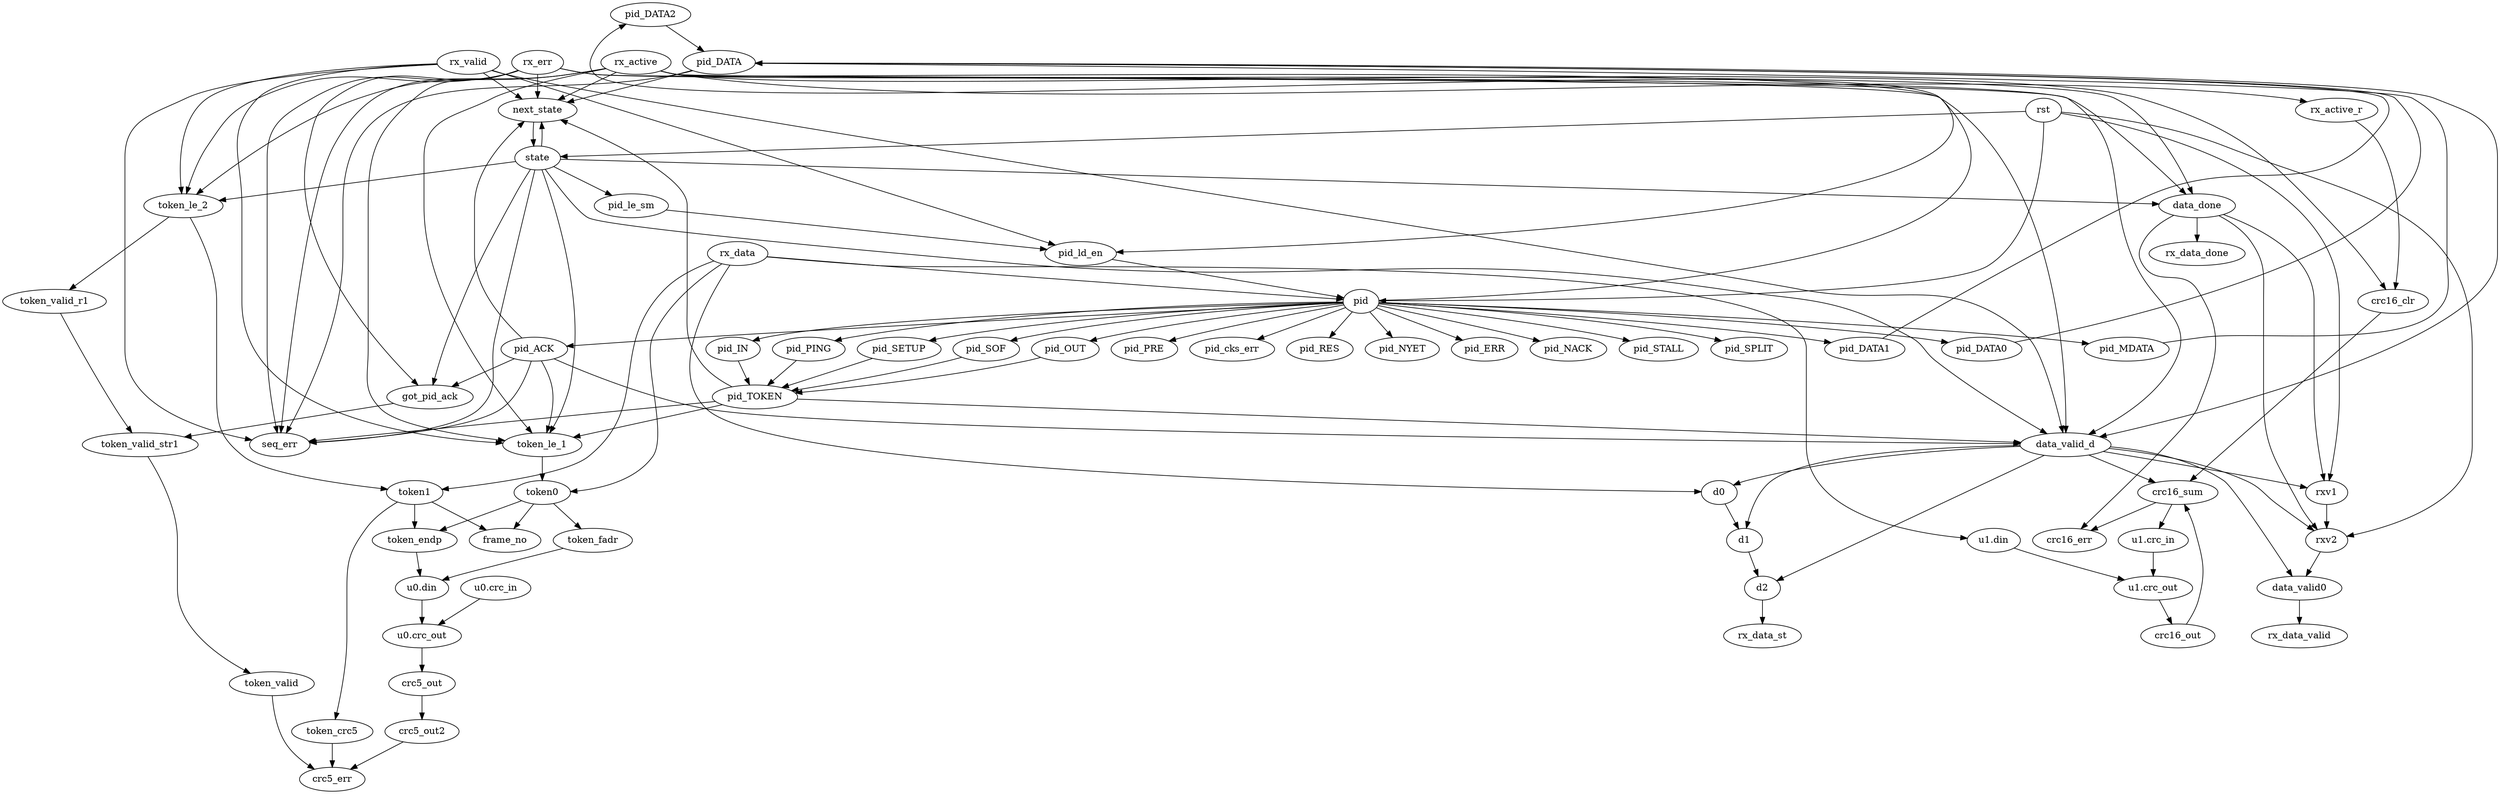 strict digraph "()" {
	pid_DATA2 -> pid_DATA	 [weight=1.0];
	pid_DATA1 -> pid_DATA	 [weight=1.0];
	rst -> state	 [weight=2.0];
	rst -> rxv1	 [weight=3.0];
	rst -> rxv2	 [weight=3.0];
	rst -> pid	 [weight=2.0];
	d2 -> rx_data_st	 [weight=1.0];
	d0 -> d1	 [weight=1.0];
	d1 -> d2	 [weight=1.0];
	pid_DATA0 -> pid_DATA	 [weight=1.0];
	pid_ACK -> next_state	 [weight=4.0];
	pid_ACK -> token_le_1	 [weight=1.0];
	pid_ACK -> got_pid_ack	 [weight=1.0];
	pid_ACK -> data_valid_d	 [weight=1.0];
	pid_ACK -> seq_err	 [weight=1.0];
	next_state -> state	 [weight=1.0];
	token_valid -> crc5_err	 [weight=1.0];
	pid_PING -> pid_TOKEN	 [weight=1.0];
	crc16_clr -> crc16_sum	 [weight=2.0];
	token_le_1 -> token0	 [weight=1.0];
	pid_DATA -> next_state	 [weight=3.0];
	pid_DATA -> data_valid_d	 [weight=1.0];
	pid_DATA -> seq_err	 [weight=2.0];
	"u1.crc_out" -> crc16_out	 [weight=1.0];
	"u0.crc_out" -> crc5_out	 [weight=1.0];
	state -> next_state	 [weight=9.0];
	state -> token_le_1	 [weight=1.0];
	state -> data_done	 [weight=1.0];
	state -> got_pid_ack	 [weight=1.0];
	state -> pid_le_sm	 [weight=1.0];
	state -> data_valid_d	 [weight=2.0];
	state -> token_le_2	 [weight=1.0];
	state -> seq_err	 [weight=2.0];
	"u1.crc_in" -> "u1.crc_out"	 [weight=39.0];
	rxv1 -> rxv2	 [weight=2.0];
	rxv2 -> data_valid0	 [weight=1.0];
	rx_data -> d0	 [weight=1.0];
	rx_data -> token1	 [weight=1.0];
	rx_data -> token0	 [weight=1.0];
	rx_data -> pid	 [weight=1.0];
	rx_data -> "u1.din"	 [weight=1.0];
	token_fadr -> "u0.din"	 [weight=1.0];
	pid_TOKEN -> next_state	 [weight=4.0];
	pid_TOKEN -> token_le_1	 [weight=1.0];
	pid_TOKEN -> data_valid_d	 [weight=1.0];
	pid_TOKEN -> seq_err	 [weight=2.0];
	token_valid_str1 -> token_valid	 [weight=1.0];
	token_crc5 -> crc5_err	 [weight=1.0];
	data_done -> rxv1	 [weight=1.0];
	data_done -> rxv2	 [weight=1.0];
	data_done -> rx_data_done	 [weight=1.0];
	data_done -> crc16_err	 [weight=1.0];
	rx_err -> next_state	 [weight=14.0];
	rx_err -> token_le_1	 [weight=2.0];
	rx_err -> data_done	 [weight=1.0];
	rx_err -> got_pid_ack	 [weight=1.0];
	rx_err -> data_valid_d	 [weight=4.0];
	rx_err -> token_le_2	 [weight=1.0];
	rx_err -> seq_err	 [weight=8.0];
	got_pid_ack -> token_valid_str1	 [weight=1.0];
	pid_MDATA -> pid_DATA	 [weight=1.0];
	crc5_out -> crc5_out2	 [weight=1.0];
	token1 -> token_crc5	 [weight=1.0];
	token1 -> frame_no	 [weight=1.0];
	token1 -> token_endp	 [weight=1.0];
	token0 -> token_fadr	 [weight=1.0];
	token0 -> frame_no	 [weight=1.0];
	token0 -> token_endp	 [weight=1.0];
	data_valid0 -> rx_data_valid	 [weight=1.0];
	"u0.crc_in" -> "u0.crc_out"	 [weight=16.0];
	crc16_out -> crc16_sum	 [weight=1.0];
	rx_active -> next_state	 [weight=15.0];
	rx_active -> crc16_clr	 [weight=1.0];
	rx_active -> token_le_1	 [weight=1.0];
	rx_active -> data_done	 [weight=1.0];
	rx_active -> rx_active_r	 [weight=1.0];
	rx_active -> data_valid_d	 [weight=3.0];
	rx_active -> token_le_2	 [weight=1.0];
	rx_active -> seq_err	 [weight=5.0];
	rx_active -> pid_ld_en	 [weight=1.0];
	rx_active_r -> crc16_clr	 [weight=1.0];
	crc16_sum -> "u1.crc_in"	 [weight=1.0];
	crc16_sum -> crc16_err	 [weight=1.0];
	token_valid_r1 -> token_valid_str1	 [weight=1.0];
	pid_SETUP -> pid_TOKEN	 [weight=1.0];
	pid_le_sm -> pid_ld_en	 [weight=1.0];
	pid_SOF -> pid_TOKEN	 [weight=1.0];
	pid_OUT -> pid_TOKEN	 [weight=1.0];
	pid -> pid_DATA2	 [weight=1.0];
	pid -> pid_DATA1	 [weight=1.0];
	pid -> pid_NACK	 [weight=1.0];
	pid -> pid_DATA0	 [weight=1.0];
	pid -> pid_ACK	 [weight=1.0];
	pid -> pid_PING	 [weight=1.0];
	pid -> pid_STALL	 [weight=1.0];
	pid -> pid_SPLIT	 [weight=1.0];
	pid -> pid_MDATA	 [weight=1.0];
	pid -> pid_PRE	 [weight=1.0];
	pid -> pid_cks_err	 [weight=1.0];
	pid -> pid_SETUP	 [weight=1.0];
	pid -> pid_SOF	 [weight=1.0];
	pid -> pid_OUT	 [weight=1.0];
	pid -> pid_RES	 [weight=1.0];
	pid -> pid_IN	 [weight=1.0];
	pid -> pid_NYET	 [weight=1.0];
	pid -> pid_ERR	 [weight=1.0];
	"u0.din" -> "u0.crc_out"	 [weight=27.0];
	data_valid_d -> d2	 [weight=1.0];
	data_valid_d -> d0	 [weight=1.0];
	data_valid_d -> d1	 [weight=1.0];
	data_valid_d -> rxv1	 [weight=2.0];
	data_valid_d -> rxv2	 [weight=2.0];
	data_valid_d -> data_valid0	 [weight=1.0];
	data_valid_d -> crc16_sum	 [weight=1.0];
	pid_IN -> pid_TOKEN	 [weight=1.0];
	token_le_2 -> token1	 [weight=1.0];
	token_le_2 -> token_valid_r1	 [weight=1.0];
	crc5_out2 -> crc5_err	 [weight=1.0];
	token_endp -> "u0.din"	 [weight=1.0];
	pid_ld_en -> pid	 [weight=1.0];
	rx_valid -> next_state	 [weight=9.0];
	rx_valid -> token_le_1	 [weight=1.0];
	rx_valid -> data_valid_d	 [weight=3.0];
	rx_valid -> token_le_2	 [weight=1.0];
	rx_valid -> seq_err	 [weight=4.0];
	rx_valid -> pid_ld_en	 [weight=1.0];
	"u1.din" -> "u1.crc_out"	 [weight=31.0];
}
